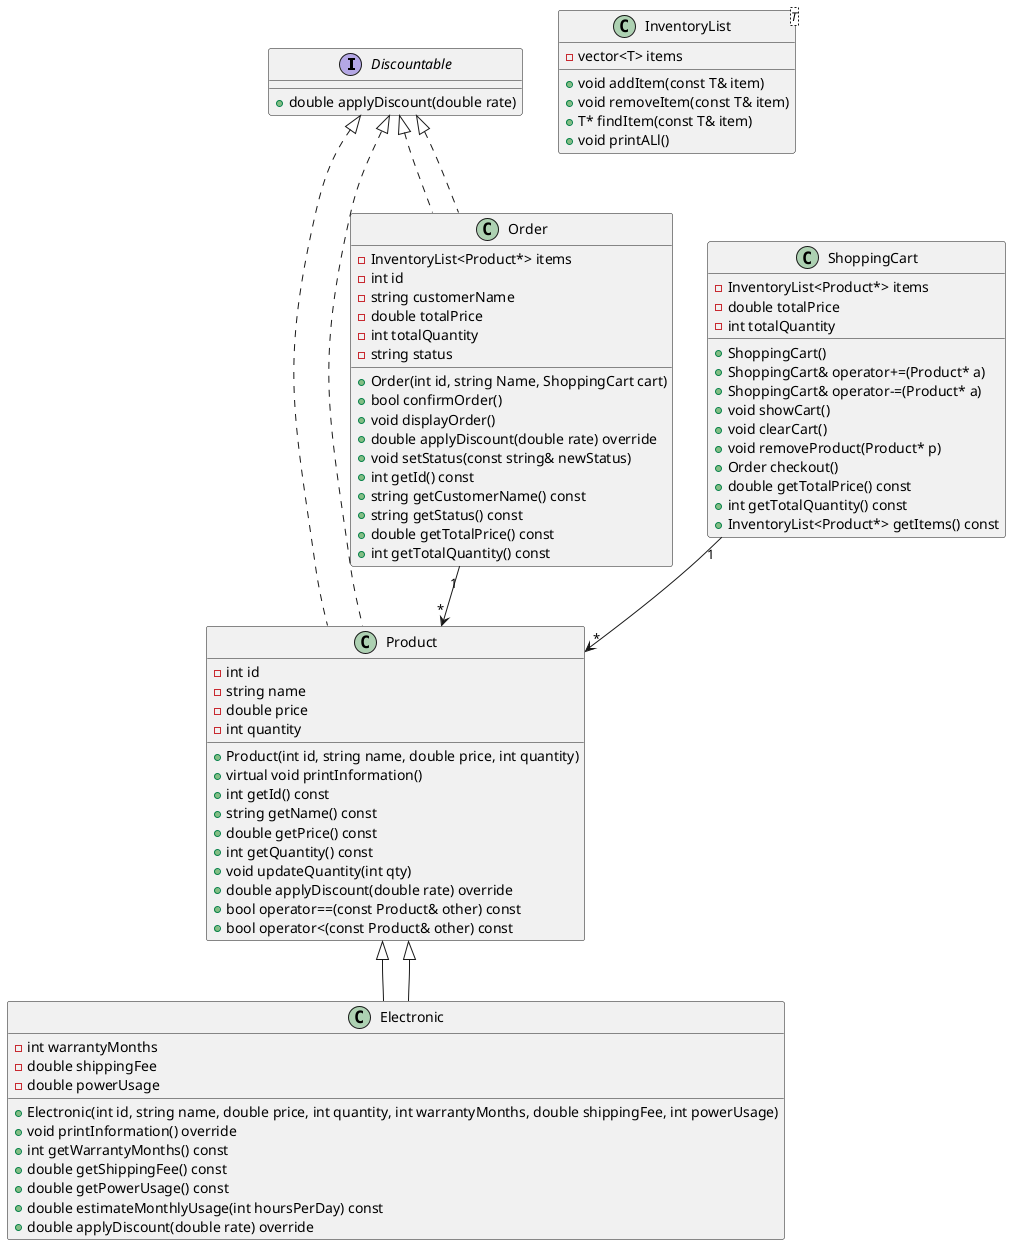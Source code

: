 @startuml
interface Discountable {
    + double applyDiscount(double rate)
}

class Product implements Discountable {
    - int id
    - string name
    - double price
    - int quantity
    + Product(int id, string name, double price, int quantity)
    + virtual void printInformation()
    + int getId() const
    + string getName() const
    + double getPrice() const
    + int getQuantity() const
    + void updateQuantity(int qty)
    + double applyDiscount(double rate) override
    + bool operator==(const Product& other) const
    + bool operator<(const Product& other) const
}

class Electronic extends Product {
    - int warrantyMonths
    - double shippingFee
    - double powerUsage
    + Electronic(int id, string name, double price, int quantity, int warrantyMonths, double shippingFee, int powerUsage)
    + void printInformation() override
    + int getWarrantyMonths() const
    + double getShippingFee() const
    + double getPowerUsage() const
    + double estimateMonthlyUsage(int hoursPerDay) const
    + double applyDiscount(double rate) override
}

class InventoryList<T> {
    - vector<T> items
    + void addItem(const T& item)
    + void removeItem(const T& item)
    + T* findItem(const T& item)
    + void printALl()
}

class ShoppingCart {
    - InventoryList<Product*> items
    - double totalPrice
    - int totalQuantity
    + ShoppingCart()
    + ShoppingCart& operator+=(Product* a)
    + ShoppingCart& operator-=(Product* a)
    + void showCart()
    + void clearCart()
    + void removeProduct(Product* p)
    + Order checkout()
    + double getTotalPrice() const
    + int getTotalQuantity() const
    + InventoryList<Product*> getItems() const
}

class Order implements Discountable {
    - InventoryList<Product*> items
    - int id
    - string customerName
    - double totalPrice
    - int totalQuantity
    - string status
    + Order(int id, string Name, ShoppingCart cart)
    + bool confirmOrder()
    + void displayOrder()
    + double applyDiscount(double rate) override
    + void setStatus(const string& newStatus)
    + int getId() const
    + string getCustomerName() const
    + string getStatus() const
    + double getTotalPrice() const
    + int getTotalQuantity() const
}

Discountable <|.. Product
Discountable <|.. Order
Product <|-- Electronic
ShoppingCart "1" --> "*" Product
Order "1" --> "*" Product
@enduml
